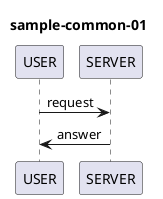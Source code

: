 @startuml sample-common-01
title sample-common-01

participant "USER"
participant "SERVER"

USER -> SERVER: request
SERVER->USER: answer

@enduml
